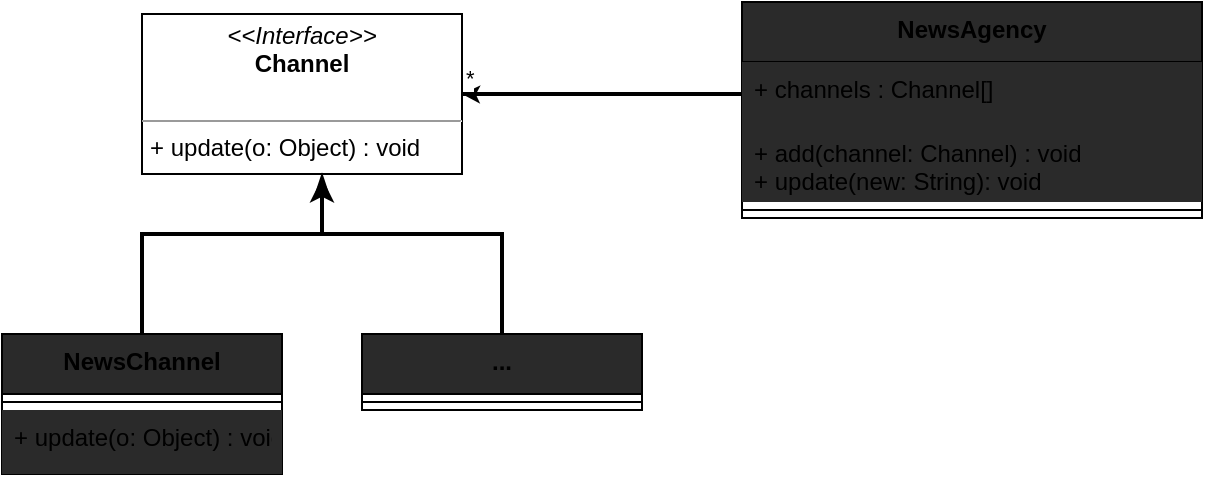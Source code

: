 <mxfile version="14.6.13" type="device"><diagram name="Page-1" id="c4acf3e9-155e-7222-9cf6-157b1a14988f"><mxGraphModel dx="731" dy="1068" grid="1" gridSize="10" guides="1" tooltips="1" connect="1" arrows="1" fold="1" page="1" pageScale="1" pageWidth="850" pageHeight="1100" background="#ffffff" math="0" shadow="0"><root><mxCell id="0"/><mxCell id="1" parent="0"/><mxCell id="NrRT5C7HezTFW3m1d8b3-1" value="NewsChannel" style="swimlane;fontStyle=1;align=center;verticalAlign=top;childLayout=stackLayout;horizontal=1;startSize=30;horizontalStack=0;resizeParent=1;resizeParentMax=0;resizeLast=0;collapsible=1;marginBottom=0;fillColor=#2A2A2A;" parent="1" vertex="1"><mxGeometry x="30" y="220" width="140" height="70" as="geometry"><mxRectangle x="30" y="290" width="70" height="30" as="alternateBounds"/></mxGeometry></mxCell><mxCell id="NrRT5C7HezTFW3m1d8b3-3" value="" style="line;strokeWidth=1;fillColor=none;align=left;verticalAlign=middle;spacingTop=-1;spacingLeft=3;spacingRight=3;rotatable=0;labelPosition=right;points=[];portConstraint=eastwest;" parent="NrRT5C7HezTFW3m1d8b3-1" vertex="1"><mxGeometry y="30" width="140" height="8" as="geometry"/></mxCell><mxCell id="NrRT5C7HezTFW3m1d8b3-4" value="+ update(o: Object) : void" style="text;strokeColor=none;align=left;verticalAlign=top;spacingLeft=4;spacingRight=4;overflow=hidden;rotatable=0;points=[[0,0.5],[1,0.5]];portConstraint=eastwest;fillColor=#2a2a2a;" parent="NrRT5C7HezTFW3m1d8b3-1" vertex="1"><mxGeometry y="38" width="140" height="32" as="geometry"/></mxCell><mxCell id="rLZLA3akcSDqFTQ7ilik-2" value="&lt;p style=&quot;margin: 0px ; margin-top: 4px ; text-align: center&quot;&gt;&lt;i&gt;&amp;lt;&amp;lt;Interface&amp;gt;&amp;gt;&lt;/i&gt;&lt;br&gt;&lt;b&gt;Channel&lt;/b&gt;&lt;/p&gt;&lt;br&gt;&lt;hr size=&quot;1&quot;&gt;&lt;p style=&quot;margin: 0px ; margin-left: 4px&quot;&gt;+ update(o: Object) : void&lt;br&gt;&lt;/p&gt;" style="verticalAlign=top;align=left;overflow=fill;fontSize=12;fontFamily=Helvetica;html=1;" parent="1" vertex="1"><mxGeometry x="100" y="60" width="160" height="80" as="geometry"/></mxCell><mxCell id="H5WqP1-uovCTSe0ivkBG-5" style="edgeStyle=orthogonalEdgeStyle;rounded=0;orthogonalLoop=1;jettySize=auto;html=1;exitX=0.5;exitY=0;exitDx=0;exitDy=0;strokeColor=#000000;strokeWidth=2;endArrow=classicThin;endFill=1;" parent="1" source="H5WqP1-uovCTSe0ivkBG-1" target="rLZLA3akcSDqFTQ7ilik-2" edge="1"><mxGeometry relative="1" as="geometry"><Array as="points"><mxPoint x="280" y="170"/><mxPoint x="190" y="170"/></Array></mxGeometry></mxCell><mxCell id="H5WqP1-uovCTSe0ivkBG-1" value="..." style="swimlane;fontStyle=1;align=center;verticalAlign=top;childLayout=stackLayout;horizontal=1;startSize=30;horizontalStack=0;resizeParent=1;resizeParentMax=0;resizeLast=0;collapsible=1;marginBottom=0;fillColor=#2A2A2A;" parent="1" vertex="1"><mxGeometry x="210" y="220" width="140" height="38" as="geometry"/></mxCell><mxCell id="H5WqP1-uovCTSe0ivkBG-2" value="" style="line;strokeWidth=1;fillColor=none;align=left;verticalAlign=middle;spacingTop=-1;spacingLeft=3;spacingRight=3;rotatable=0;labelPosition=right;points=[];portConstraint=eastwest;" parent="H5WqP1-uovCTSe0ivkBG-1" vertex="1"><mxGeometry y="30" width="140" height="8" as="geometry"/></mxCell><mxCell id="H5WqP1-uovCTSe0ivkBG-4" value="" style="endArrow=classic;endFill=1;html=1;strokeColor=#000000;strokeWidth=2;edgeStyle=orthogonalEdgeStyle;rounded=0;exitX=0.5;exitY=0;exitDx=0;exitDy=0;" parent="1" source="NrRT5C7HezTFW3m1d8b3-1" edge="1"><mxGeometry width="160" relative="1" as="geometry"><mxPoint x="100" y="200" as="sourcePoint"/><mxPoint x="190" y="142" as="targetPoint"/><Array as="points"><mxPoint x="100" y="170"/><mxPoint x="190" y="170"/></Array></mxGeometry></mxCell><mxCell id="H5WqP1-uovCTSe0ivkBG-11" value="NewsAgency" style="swimlane;fontStyle=1;align=center;verticalAlign=top;childLayout=stackLayout;horizontal=1;startSize=30;horizontalStack=0;resizeParent=1;resizeParentMax=0;resizeLast=0;collapsible=1;marginBottom=0;fillColor=#2A2A2A;" parent="1" vertex="1"><mxGeometry x="400" y="54" width="230" height="108" as="geometry"/></mxCell><mxCell id="vkQZLVpqa1zDxdWTogZh-2" value="+ channels : Channel[]" style="text;strokeColor=none;align=left;verticalAlign=top;spacingLeft=4;spacingRight=4;overflow=hidden;rotatable=0;points=[[0,0.5],[1,0.5]];portConstraint=eastwest;fillColor=#2a2a2a;" vertex="1" parent="H5WqP1-uovCTSe0ivkBG-11"><mxGeometry y="30" width="230" height="32" as="geometry"/></mxCell><mxCell id="H5WqP1-uovCTSe0ivkBG-13" value="+ add(channel: Channel) : void&#10;+ update(new: String): void" style="text;strokeColor=none;align=left;verticalAlign=top;spacingLeft=4;spacingRight=4;overflow=hidden;rotatable=0;points=[[0,0.5],[1,0.5]];portConstraint=eastwest;fillColor=#2a2a2a;" parent="H5WqP1-uovCTSe0ivkBG-11" vertex="1"><mxGeometry y="62" width="230" height="38" as="geometry"/></mxCell><mxCell id="H5WqP1-uovCTSe0ivkBG-12" value="" style="line;strokeWidth=1;fillColor=none;align=left;verticalAlign=middle;spacingTop=-1;spacingLeft=3;spacingRight=3;rotatable=0;labelPosition=right;points=[];portConstraint=eastwest;" parent="H5WqP1-uovCTSe0ivkBG-11" vertex="1"><mxGeometry y="100" width="230" height="8" as="geometry"/></mxCell><mxCell id="vkQZLVpqa1zDxdWTogZh-3" value="" style="edgeStyle=orthogonalEdgeStyle;rounded=0;orthogonalLoop=1;jettySize=auto;html=1;" edge="1" parent="1" target="rLZLA3akcSDqFTQ7ilik-2"><mxGeometry relative="1" as="geometry"><mxPoint x="300" y="100" as="sourcePoint"/></mxGeometry></mxCell><mxCell id="vkQZLVpqa1zDxdWTogZh-4" value="" style="endArrow=none;html=1;edgeStyle=orthogonalEdgeStyle;exitX=1;exitY=0.5;exitDx=0;exitDy=0;entryX=0;entryY=0.5;entryDx=0;entryDy=0;strokeColor=#000000;strokeWidth=2;" edge="1" parent="1" source="rLZLA3akcSDqFTQ7ilik-2" target="vkQZLVpqa1zDxdWTogZh-2"><mxGeometry relative="1" as="geometry"><mxPoint x="310" y="390" as="sourcePoint"/><mxPoint x="470" y="390" as="targetPoint"/></mxGeometry></mxCell><mxCell id="vkQZLVpqa1zDxdWTogZh-5" value="*" style="edgeLabel;resizable=0;html=1;align=left;verticalAlign=bottom;" connectable="0" vertex="1" parent="vkQZLVpqa1zDxdWTogZh-4"><mxGeometry x="-1" relative="1" as="geometry"/></mxCell></root></mxGraphModel></diagram></mxfile>